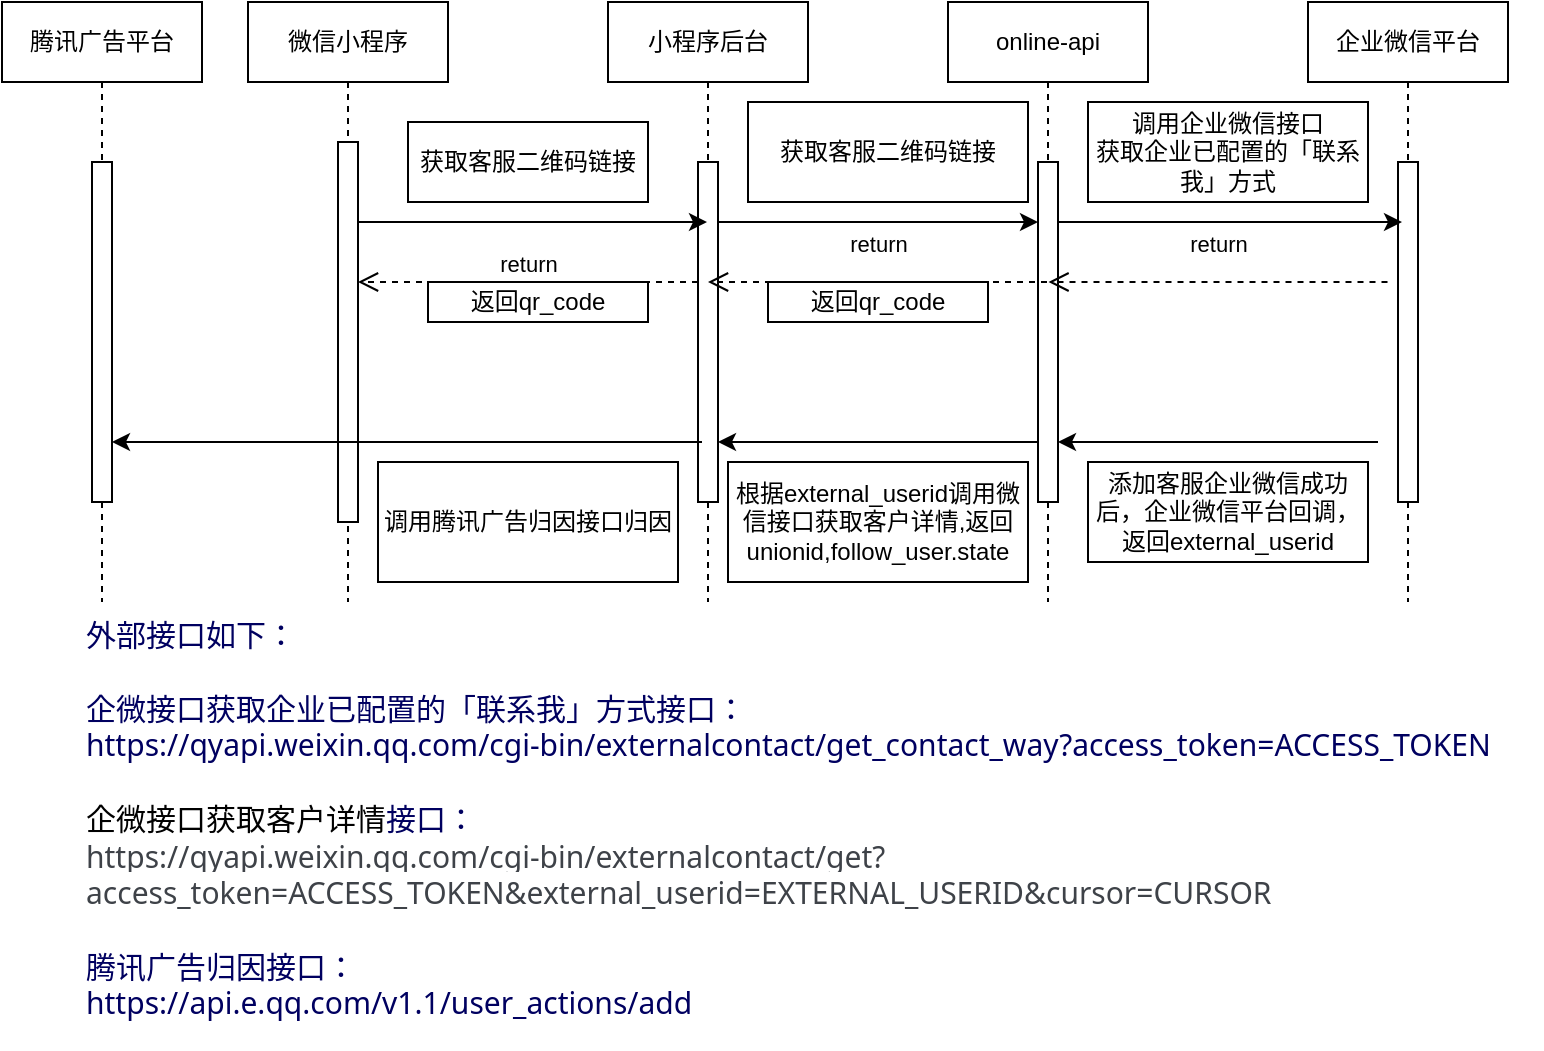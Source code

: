 <mxfile version="20.3.0" type="github">
  <diagram name="Page-1" id="2YBvvXClWsGukQMizWep">
    <mxGraphModel dx="1038" dy="571" grid="1" gridSize="10" guides="1" tooltips="1" connect="1" arrows="1" fold="1" page="1" pageScale="1" pageWidth="850" pageHeight="1100" math="0" shadow="0">
      <root>
        <mxCell id="0" />
        <mxCell id="1" parent="0" />
        <mxCell id="aM9ryv3xv72pqoxQDRHE-1" value="微信小程序" style="shape=umlLifeline;perimeter=lifelinePerimeter;whiteSpace=wrap;html=1;container=0;dropTarget=0;collapsible=0;recursiveResize=0;outlineConnect=0;portConstraint=eastwest;newEdgeStyle={&quot;edgeStyle&quot;:&quot;elbowEdgeStyle&quot;,&quot;elbow&quot;:&quot;vertical&quot;,&quot;curved&quot;:0,&quot;rounded&quot;:0};" parent="1" vertex="1">
          <mxGeometry x="143" y="40" width="100" height="300" as="geometry" />
        </mxCell>
        <mxCell id="aM9ryv3xv72pqoxQDRHE-2" value="" style="html=1;points=[];perimeter=orthogonalPerimeter;outlineConnect=0;targetShapes=umlLifeline;portConstraint=eastwest;newEdgeStyle={&quot;edgeStyle&quot;:&quot;elbowEdgeStyle&quot;,&quot;elbow&quot;:&quot;vertical&quot;,&quot;curved&quot;:0,&quot;rounded&quot;:0};" parent="aM9ryv3xv72pqoxQDRHE-1" vertex="1">
          <mxGeometry x="45" y="70" width="10" height="190" as="geometry" />
        </mxCell>
        <mxCell id="aM9ryv3xv72pqoxQDRHE-5" value="小程序后台" style="shape=umlLifeline;perimeter=lifelinePerimeter;whiteSpace=wrap;html=1;container=0;dropTarget=0;collapsible=0;recursiveResize=0;outlineConnect=0;portConstraint=eastwest;newEdgeStyle={&quot;edgeStyle&quot;:&quot;elbowEdgeStyle&quot;,&quot;elbow&quot;:&quot;vertical&quot;,&quot;curved&quot;:0,&quot;rounded&quot;:0};" parent="1" vertex="1">
          <mxGeometry x="323" y="40" width="100" height="300" as="geometry" />
        </mxCell>
        <mxCell id="aM9ryv3xv72pqoxQDRHE-6" value="" style="html=1;points=[];perimeter=orthogonalPerimeter;outlineConnect=0;targetShapes=umlLifeline;portConstraint=eastwest;newEdgeStyle={&quot;edgeStyle&quot;:&quot;elbowEdgeStyle&quot;,&quot;elbow&quot;:&quot;vertical&quot;,&quot;curved&quot;:0,&quot;rounded&quot;:0};" parent="aM9ryv3xv72pqoxQDRHE-5" vertex="1">
          <mxGeometry x="45" y="80" width="10" height="170" as="geometry" />
        </mxCell>
        <mxCell id="aM9ryv3xv72pqoxQDRHE-8" value="return" style="html=1;verticalAlign=bottom;endArrow=open;dashed=1;endSize=8;edgeStyle=elbowEdgeStyle;elbow=vertical;curved=0;rounded=0;" parent="1" source="aM9ryv3xv72pqoxQDRHE-6" target="aM9ryv3xv72pqoxQDRHE-2" edge="1">
          <mxGeometry relative="1" as="geometry">
            <mxPoint x="298" y="205" as="targetPoint" />
            <Array as="points">
              <mxPoint x="303" y="180" />
            </Array>
          </mxGeometry>
        </mxCell>
        <mxCell id="UjmmcWTGSM0Nlgv9XqiH-1" value="online-api" style="shape=umlLifeline;perimeter=lifelinePerimeter;whiteSpace=wrap;html=1;container=0;dropTarget=0;collapsible=0;recursiveResize=0;outlineConnect=0;portConstraint=eastwest;newEdgeStyle={&quot;edgeStyle&quot;:&quot;elbowEdgeStyle&quot;,&quot;elbow&quot;:&quot;vertical&quot;,&quot;curved&quot;:0,&quot;rounded&quot;:0};" vertex="1" parent="1">
          <mxGeometry x="493" y="40" width="100" height="300" as="geometry" />
        </mxCell>
        <mxCell id="UjmmcWTGSM0Nlgv9XqiH-2" value="" style="html=1;points=[];perimeter=orthogonalPerimeter;outlineConnect=0;targetShapes=umlLifeline;portConstraint=eastwest;newEdgeStyle={&quot;edgeStyle&quot;:&quot;elbowEdgeStyle&quot;,&quot;elbow&quot;:&quot;vertical&quot;,&quot;curved&quot;:0,&quot;rounded&quot;:0};" vertex="1" parent="UjmmcWTGSM0Nlgv9XqiH-1">
          <mxGeometry x="45" y="80" width="10" height="170" as="geometry" />
        </mxCell>
        <mxCell id="UjmmcWTGSM0Nlgv9XqiH-3" value="获取客服二维码链接" style="rounded=0;whiteSpace=wrap;html=1;" vertex="1" parent="1">
          <mxGeometry x="223" y="100" width="120" height="40" as="geometry" />
        </mxCell>
        <mxCell id="UjmmcWTGSM0Nlgv9XqiH-7" value="" style="endArrow=classic;html=1;rounded=0;" edge="1" parent="1" source="aM9ryv3xv72pqoxQDRHE-2" target="aM9ryv3xv72pqoxQDRHE-5">
          <mxGeometry width="50" height="50" relative="1" as="geometry">
            <mxPoint x="503" y="310" as="sourcePoint" />
            <mxPoint x="553" y="260" as="targetPoint" />
            <Array as="points">
              <mxPoint x="293" y="150" />
            </Array>
          </mxGeometry>
        </mxCell>
        <mxCell id="UjmmcWTGSM0Nlgv9XqiH-8" value="" style="endArrow=classic;html=1;rounded=0;" edge="1" parent="1" source="aM9ryv3xv72pqoxQDRHE-6" target="UjmmcWTGSM0Nlgv9XqiH-2">
          <mxGeometry width="50" height="50" relative="1" as="geometry">
            <mxPoint x="503" y="310" as="sourcePoint" />
            <mxPoint x="553" y="260" as="targetPoint" />
            <Array as="points">
              <mxPoint x="463" y="150" />
            </Array>
          </mxGeometry>
        </mxCell>
        <mxCell id="UjmmcWTGSM0Nlgv9XqiH-9" value="获取客服二维码链接" style="rounded=0;whiteSpace=wrap;html=1;" vertex="1" parent="1">
          <mxGeometry x="393" y="90" width="140" height="50" as="geometry" />
        </mxCell>
        <mxCell id="UjmmcWTGSM0Nlgv9XqiH-10" value="&lt;span style=&quot;background-color: rgb(255, 255, 255);&quot;&gt;&lt;font face=&quot;system-ui, -apple-system, Segoe UI, Roboto, Ubuntu, Cantarell, Noto Sans, sans-serif, BlinkMacSystemFont, Helvetica, PingFang SC, SCHeiti, Microsoft YaHei, sans-serif, Apple Color Emoji, Segoe UI Emoji, Segoe UI Symbol, Noto Color Emoji&quot; color=&quot;rgba(14, 19, 26, 0.8)&quot;&gt;&lt;span style=&quot;font-size: 15px;&quot;&gt;外部接口如下：&lt;br&gt;&lt;br&gt;企微接口获取企业已配置的「联系我」方式接口：&lt;br&gt;https://qyapi.weixin.qq.com/cgi-bin/externalcontact/get_contact_way?access_token=ACCESS_TOKEN&lt;br&gt;&lt;br&gt;&lt;/span&gt;&lt;/font&gt;&lt;/span&gt;&lt;span style=&quot;font-size: 15px; text-align: center;&quot;&gt;企微接口获取客户详情&lt;/span&gt;&lt;span style=&quot;font-size: 15px; background-color: rgb(255, 255, 255);&quot;&gt;&lt;font face=&quot;system-ui, -apple-system, Segoe UI, Roboto, Ubuntu, Cantarell, Noto Sans, sans-serif, BlinkMacSystemFont, Helvetica, PingFang SC, SCHeiti, Microsoft YaHei, sans-serif, Apple Color Emoji, Segoe UI Emoji, Segoe UI Symbol, Noto Color Emoji&quot; color=&quot;rgba(14, 19, 26, 0.8)&quot;&gt;接口：&lt;br&gt;&lt;/font&gt;&lt;/span&gt;&lt;span style=&quot;font-size: 15px; color: rgba(14, 19, 26, 0.8); font-family: system-ui, -apple-system, &amp;quot;Segoe UI&amp;quot;, Roboto, Ubuntu, Cantarell, &amp;quot;Noto Sans&amp;quot;, sans-serif, BlinkMacSystemFont, Helvetica, &amp;quot;PingFang SC&amp;quot;, SCHeiti, &amp;quot;Microsoft YaHei&amp;quot;, sans-serif, &amp;quot;Apple Color Emoji&amp;quot;, &amp;quot;Segoe UI Emoji&amp;quot;, &amp;quot;Segoe UI Symbol&amp;quot;, &amp;quot;Noto Color Emoji&amp;quot;; background-color: rgb(255, 255, 255);&quot;&gt;https://qyapi.weixin.qq.com/cgi-bin/externalcontact/get?access_token=ACCESS_TOKEN&amp;amp;external_userid=EXTERNAL_USERID&amp;amp;cursor=CURSOR&lt;br&gt;&lt;br&gt;&lt;/span&gt;&lt;span style=&quot;background-color: rgb(255, 255, 255);&quot;&gt;&lt;font face=&quot;system-ui, -apple-system, Segoe UI, Roboto, Ubuntu, Cantarell, Noto Sans, sans-serif, BlinkMacSystemFont, Helvetica, PingFang SC, SCHeiti, Microsoft YaHei, sans-serif, Apple Color Emoji, Segoe UI Emoji, Segoe UI Symbol, Noto Color Emoji&quot;&gt;&lt;font color=&quot;rgba(14, 19, 26, 0.8)&quot;&gt;&lt;span style=&quot;font-size: 15px;&quot;&gt;腾讯广告归因接口：&lt;/span&gt;&lt;/font&gt;&lt;br&gt;&lt;font color=&quot;#000060&quot;&gt;&lt;span style=&quot;font-size: 15px;&quot;&gt;https://api.e.qq.com/v1.1/user_actions/add&lt;/span&gt;&lt;/font&gt;&lt;br&gt;&lt;br&gt;&lt;/font&gt;&lt;/span&gt;" style="rounded=0;whiteSpace=wrap;html=1;align=left;labelBorderColor=none;strokeColor=none;" vertex="1" parent="1">
          <mxGeometry x="60" y="350" width="730" height="210" as="geometry" />
        </mxCell>
        <mxCell id="UjmmcWTGSM0Nlgv9XqiH-11" value="return" style="html=1;verticalAlign=bottom;endArrow=open;dashed=1;endSize=8;edgeStyle=elbowEdgeStyle;elbow=vertical;curved=0;rounded=0;" edge="1" parent="1" source="UjmmcWTGSM0Nlgv9XqiH-1">
          <mxGeometry x="-0.003" y="-10" relative="1" as="geometry">
            <mxPoint x="373" y="180" as="targetPoint" />
            <Array as="points">
              <mxPoint x="413" y="180" />
            </Array>
            <mxPoint x="378" y="290" as="sourcePoint" />
            <mxPoint as="offset" />
          </mxGeometry>
        </mxCell>
        <mxCell id="UjmmcWTGSM0Nlgv9XqiH-12" value="返回qr_code" style="rounded=0;whiteSpace=wrap;html=1;labelBorderColor=none;" vertex="1" parent="1">
          <mxGeometry x="403" y="180" width="110" height="20" as="geometry" />
        </mxCell>
        <mxCell id="UjmmcWTGSM0Nlgv9XqiH-13" value="返回qr_code" style="rounded=0;whiteSpace=wrap;html=1;labelBorderColor=none;" vertex="1" parent="1">
          <mxGeometry x="233" y="180" width="110" height="20" as="geometry" />
        </mxCell>
        <mxCell id="UjmmcWTGSM0Nlgv9XqiH-14" value="" style="endArrow=classic;html=1;rounded=0;" edge="1" parent="1" target="UjmmcWTGSM0Nlgv9XqiH-19">
          <mxGeometry width="50" height="50" relative="1" as="geometry">
            <mxPoint x="370" y="260" as="sourcePoint" />
            <mxPoint x="633" y="240" as="targetPoint" />
            <Array as="points" />
          </mxGeometry>
        </mxCell>
        <mxCell id="UjmmcWTGSM0Nlgv9XqiH-16" value="添加客服企业微信成功后，企业微信平台回调，返回external_userid" style="rounded=0;whiteSpace=wrap;html=1;labelBorderColor=none;" vertex="1" parent="1">
          <mxGeometry x="563" y="270" width="140" height="50" as="geometry" />
        </mxCell>
        <mxCell id="UjmmcWTGSM0Nlgv9XqiH-18" value="腾讯广告平台" style="shape=umlLifeline;perimeter=lifelinePerimeter;whiteSpace=wrap;html=1;container=0;dropTarget=0;collapsible=0;recursiveResize=0;outlineConnect=0;portConstraint=eastwest;newEdgeStyle={&quot;edgeStyle&quot;:&quot;elbowEdgeStyle&quot;,&quot;elbow&quot;:&quot;vertical&quot;,&quot;curved&quot;:0,&quot;rounded&quot;:0};" vertex="1" parent="1">
          <mxGeometry x="20" y="40" width="100" height="300" as="geometry" />
        </mxCell>
        <mxCell id="UjmmcWTGSM0Nlgv9XqiH-19" value="" style="html=1;points=[];perimeter=orthogonalPerimeter;outlineConnect=0;targetShapes=umlLifeline;portConstraint=eastwest;newEdgeStyle={&quot;edgeStyle&quot;:&quot;elbowEdgeStyle&quot;,&quot;elbow&quot;:&quot;vertical&quot;,&quot;curved&quot;:0,&quot;rounded&quot;:0};" vertex="1" parent="UjmmcWTGSM0Nlgv9XqiH-18">
          <mxGeometry x="45" y="80" width="10" height="170" as="geometry" />
        </mxCell>
        <mxCell id="UjmmcWTGSM0Nlgv9XqiH-20" value="调用企业微信接口&lt;br&gt;获取企业已配置的「联系我」方式" style="rounded=0;whiteSpace=wrap;html=1;" vertex="1" parent="1">
          <mxGeometry x="563" y="90" width="140" height="50" as="geometry" />
        </mxCell>
        <mxCell id="UjmmcWTGSM0Nlgv9XqiH-23" value="" style="endArrow=classic;html=1;rounded=0;" edge="1" parent="1">
          <mxGeometry width="50" height="50" relative="1" as="geometry">
            <mxPoint x="708" y="260" as="sourcePoint" />
            <mxPoint x="548" y="260" as="targetPoint" />
            <Array as="points">
              <mxPoint x="643" y="260" />
              <mxPoint x="603" y="260" />
            </Array>
          </mxGeometry>
        </mxCell>
        <mxCell id="UjmmcWTGSM0Nlgv9XqiH-24" value="return" style="html=1;verticalAlign=bottom;endArrow=open;dashed=1;endSize=8;edgeStyle=elbowEdgeStyle;elbow=vertical;curved=0;rounded=0;" edge="1" parent="1">
          <mxGeometry x="-0.003" y="-10" relative="1" as="geometry">
            <mxPoint x="543.25" y="180" as="targetPoint" />
            <Array as="points">
              <mxPoint x="583.25" y="180" />
            </Array>
            <mxPoint x="712.75" y="180" as="sourcePoint" />
            <mxPoint as="offset" />
          </mxGeometry>
        </mxCell>
        <mxCell id="UjmmcWTGSM0Nlgv9XqiH-25" value="根据external_userid调用微信接口获取客户详情,返回unionid,follow_user.state" style="rounded=0;whiteSpace=wrap;html=1;labelBorderColor=none;" vertex="1" parent="1">
          <mxGeometry x="383" y="270" width="150" height="60" as="geometry" />
        </mxCell>
        <mxCell id="UjmmcWTGSM0Nlgv9XqiH-27" value="企业微信平台" style="shape=umlLifeline;perimeter=lifelinePerimeter;whiteSpace=wrap;html=1;container=0;dropTarget=0;collapsible=0;recursiveResize=0;outlineConnect=0;portConstraint=eastwest;newEdgeStyle={&quot;edgeStyle&quot;:&quot;elbowEdgeStyle&quot;,&quot;elbow&quot;:&quot;vertical&quot;,&quot;curved&quot;:0,&quot;rounded&quot;:0};" vertex="1" parent="1">
          <mxGeometry x="673" y="40" width="100" height="300" as="geometry" />
        </mxCell>
        <mxCell id="UjmmcWTGSM0Nlgv9XqiH-28" value="" style="html=1;points=[];perimeter=orthogonalPerimeter;outlineConnect=0;targetShapes=umlLifeline;portConstraint=eastwest;newEdgeStyle={&quot;edgeStyle&quot;:&quot;elbowEdgeStyle&quot;,&quot;elbow&quot;:&quot;vertical&quot;,&quot;curved&quot;:0,&quot;rounded&quot;:0};" vertex="1" parent="UjmmcWTGSM0Nlgv9XqiH-27">
          <mxGeometry x="45" y="80" width="10" height="170" as="geometry" />
        </mxCell>
        <mxCell id="UjmmcWTGSM0Nlgv9XqiH-29" value="" style="endArrow=classic;html=1;rounded=0;" edge="1" parent="1" source="UjmmcWTGSM0Nlgv9XqiH-2" target="aM9ryv3xv72pqoxQDRHE-6">
          <mxGeometry width="50" height="50" relative="1" as="geometry">
            <mxPoint x="548" y="270" as="sourcePoint" />
            <mxPoint x="388" y="270" as="targetPoint" />
            <Array as="points">
              <mxPoint x="450" y="260" />
            </Array>
          </mxGeometry>
        </mxCell>
        <mxCell id="UjmmcWTGSM0Nlgv9XqiH-30" value="" style="endArrow=classic;html=1;rounded=0;" edge="1" parent="1">
          <mxGeometry width="50" height="50" relative="1" as="geometry">
            <mxPoint x="548" y="150" as="sourcePoint" />
            <mxPoint x="720" y="150" as="targetPoint" />
            <Array as="points">
              <mxPoint x="720" y="150" />
            </Array>
          </mxGeometry>
        </mxCell>
        <mxCell id="UjmmcWTGSM0Nlgv9XqiH-31" value="调用腾讯广告归因接口归因" style="rounded=0;whiteSpace=wrap;html=1;labelBorderColor=none;" vertex="1" parent="1">
          <mxGeometry x="208" y="270" width="150" height="60" as="geometry" />
        </mxCell>
      </root>
    </mxGraphModel>
  </diagram>
</mxfile>
